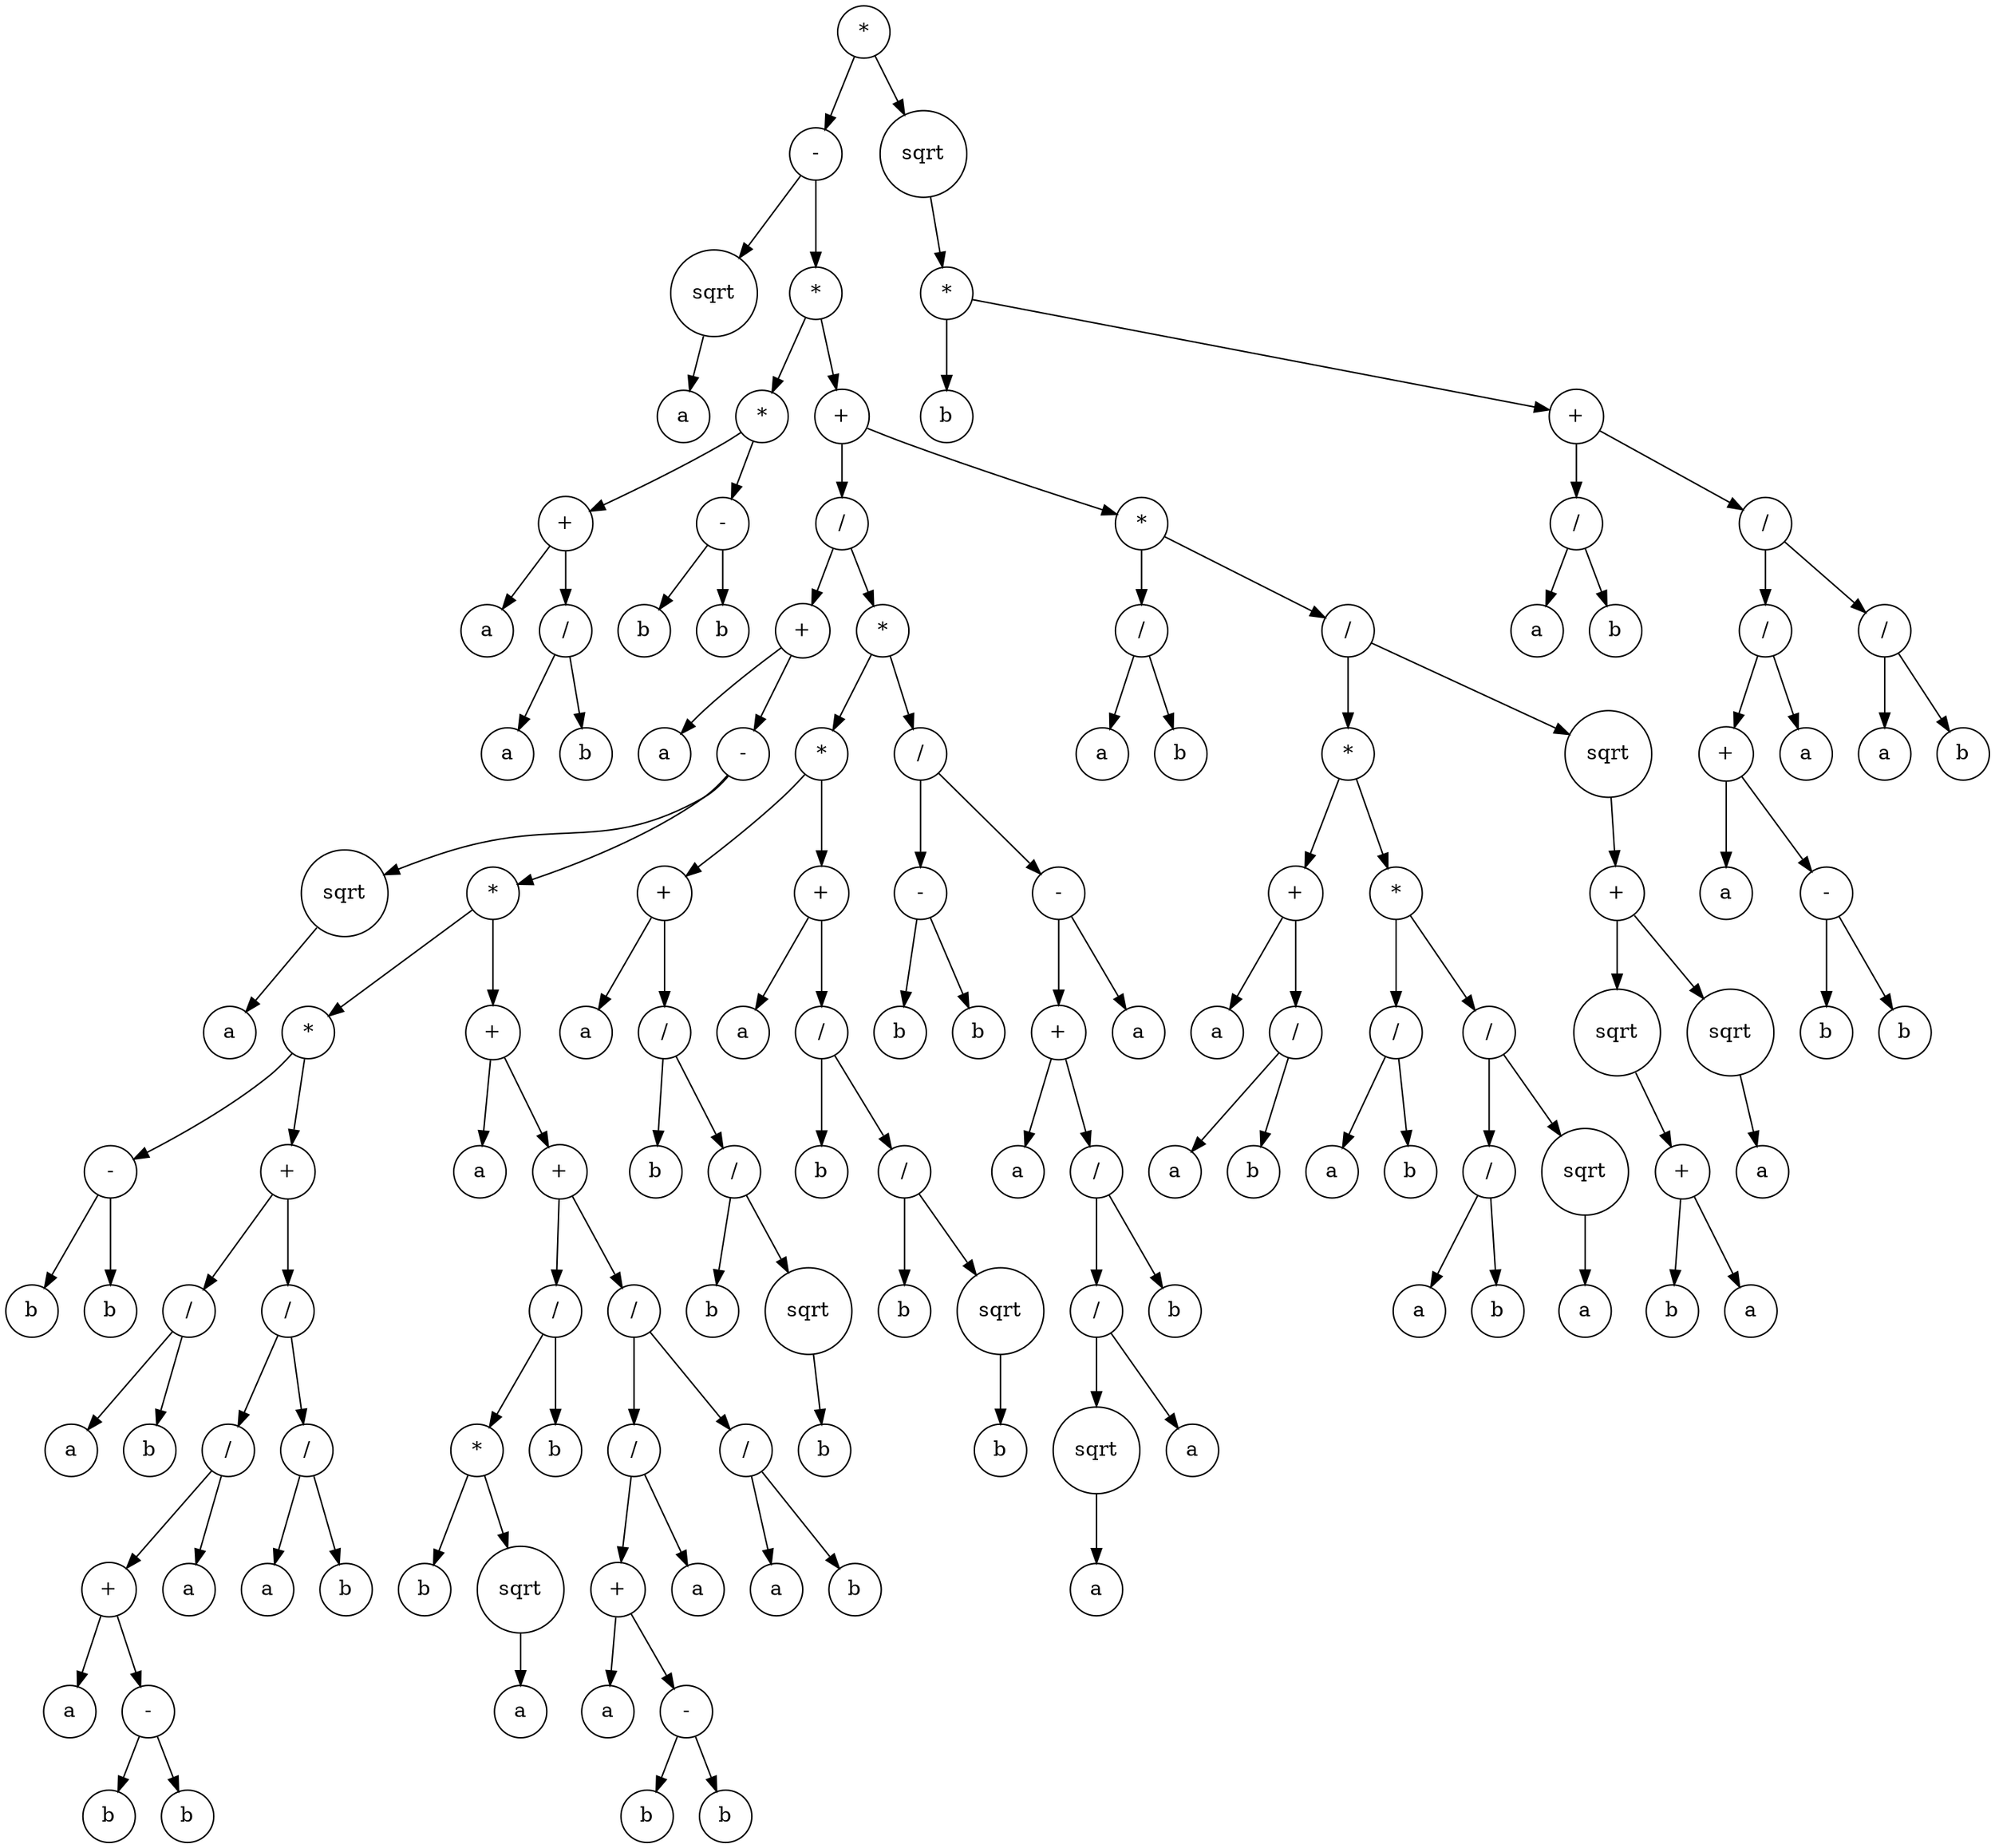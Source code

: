 digraph g {
graph [ordering=out];
node [shape=circle];
n[label = "*"];
n0[label = "-"];
n00[label = "sqrt"];
n000[label = "a"];
n00 -> n000;
n0 -> n00;
n01[label = "*"];
n010[label = "*"];
n0100[label = "+"];
n01000[label = "a"];
n0100 -> n01000;
n01001[label = "/"];
n010010[label = "a"];
n01001 -> n010010;
n010011[label = "b"];
n01001 -> n010011;
n0100 -> n01001;
n010 -> n0100;
n0101[label = "-"];
n01010[label = "b"];
n0101 -> n01010;
n01011[label = "b"];
n0101 -> n01011;
n010 -> n0101;
n01 -> n010;
n011[label = "+"];
n0110[label = "/"];
n01100[label = "+"];
n011000[label = "a"];
n01100 -> n011000;
n011001[label = "-"];
n0110010[label = "sqrt"];
n01100100[label = "a"];
n0110010 -> n01100100;
n011001 -> n0110010;
n0110011[label = "*"];
n01100110[label = "*"];
n011001100[label = "-"];
n0110011000[label = "b"];
n011001100 -> n0110011000;
n0110011001[label = "b"];
n011001100 -> n0110011001;
n01100110 -> n011001100;
n011001101[label = "+"];
n0110011010[label = "/"];
n01100110100[label = "a"];
n0110011010 -> n01100110100;
n01100110101[label = "b"];
n0110011010 -> n01100110101;
n011001101 -> n0110011010;
n0110011011[label = "/"];
n01100110110[label = "/"];
n011001101100[label = "+"];
n0110011011000[label = "a"];
n011001101100 -> n0110011011000;
n0110011011001[label = "-"];
n01100110110010[label = "b"];
n0110011011001 -> n01100110110010;
n01100110110011[label = "b"];
n0110011011001 -> n01100110110011;
n011001101100 -> n0110011011001;
n01100110110 -> n011001101100;
n011001101101[label = "a"];
n01100110110 -> n011001101101;
n0110011011 -> n01100110110;
n01100110111[label = "/"];
n011001101110[label = "a"];
n01100110111 -> n011001101110;
n011001101111[label = "b"];
n01100110111 -> n011001101111;
n0110011011 -> n01100110111;
n011001101 -> n0110011011;
n01100110 -> n011001101;
n0110011 -> n01100110;
n01100111[label = "+"];
n011001110[label = "a"];
n01100111 -> n011001110;
n011001111[label = "+"];
n0110011110[label = "/"];
n01100111100[label = "*"];
n011001111000[label = "b"];
n01100111100 -> n011001111000;
n011001111001[label = "sqrt"];
n0110011110010[label = "a"];
n011001111001 -> n0110011110010;
n01100111100 -> n011001111001;
n0110011110 -> n01100111100;
n01100111101[label = "b"];
n0110011110 -> n01100111101;
n011001111 -> n0110011110;
n0110011111[label = "/"];
n01100111110[label = "/"];
n011001111100[label = "+"];
n0110011111000[label = "a"];
n011001111100 -> n0110011111000;
n0110011111001[label = "-"];
n01100111110010[label = "b"];
n0110011111001 -> n01100111110010;
n01100111110011[label = "b"];
n0110011111001 -> n01100111110011;
n011001111100 -> n0110011111001;
n01100111110 -> n011001111100;
n011001111101[label = "a"];
n01100111110 -> n011001111101;
n0110011111 -> n01100111110;
n01100111111[label = "/"];
n011001111110[label = "a"];
n01100111111 -> n011001111110;
n011001111111[label = "b"];
n01100111111 -> n011001111111;
n0110011111 -> n01100111111;
n011001111 -> n0110011111;
n01100111 -> n011001111;
n0110011 -> n01100111;
n011001 -> n0110011;
n01100 -> n011001;
n0110 -> n01100;
n01101[label = "*"];
n011010[label = "*"];
n0110100[label = "+"];
n01101000[label = "a"];
n0110100 -> n01101000;
n01101001[label = "/"];
n011010010[label = "b"];
n01101001 -> n011010010;
n011010011[label = "/"];
n0110100110[label = "b"];
n011010011 -> n0110100110;
n0110100111[label = "sqrt"];
n01101001110[label = "b"];
n0110100111 -> n01101001110;
n011010011 -> n0110100111;
n01101001 -> n011010011;
n0110100 -> n01101001;
n011010 -> n0110100;
n0110101[label = "+"];
n01101010[label = "a"];
n0110101 -> n01101010;
n01101011[label = "/"];
n011010110[label = "b"];
n01101011 -> n011010110;
n011010111[label = "/"];
n0110101110[label = "b"];
n011010111 -> n0110101110;
n0110101111[label = "sqrt"];
n01101011110[label = "b"];
n0110101111 -> n01101011110;
n011010111 -> n0110101111;
n01101011 -> n011010111;
n0110101 -> n01101011;
n011010 -> n0110101;
n01101 -> n011010;
n011011[label = "/"];
n0110110[label = "-"];
n01101100[label = "b"];
n0110110 -> n01101100;
n01101101[label = "b"];
n0110110 -> n01101101;
n011011 -> n0110110;
n0110111[label = "-"];
n01101110[label = "+"];
n011011100[label = "a"];
n01101110 -> n011011100;
n011011101[label = "/"];
n0110111010[label = "/"];
n01101110100[label = "sqrt"];
n011011101000[label = "a"];
n01101110100 -> n011011101000;
n0110111010 -> n01101110100;
n01101110101[label = "a"];
n0110111010 -> n01101110101;
n011011101 -> n0110111010;
n0110111011[label = "b"];
n011011101 -> n0110111011;
n01101110 -> n011011101;
n0110111 -> n01101110;
n01101111[label = "a"];
n0110111 -> n01101111;
n011011 -> n0110111;
n01101 -> n011011;
n0110 -> n01101;
n011 -> n0110;
n0111[label = "*"];
n01110[label = "/"];
n011100[label = "a"];
n01110 -> n011100;
n011101[label = "b"];
n01110 -> n011101;
n0111 -> n01110;
n01111[label = "/"];
n011110[label = "*"];
n0111100[label = "+"];
n01111000[label = "a"];
n0111100 -> n01111000;
n01111001[label = "/"];
n011110010[label = "a"];
n01111001 -> n011110010;
n011110011[label = "b"];
n01111001 -> n011110011;
n0111100 -> n01111001;
n011110 -> n0111100;
n0111101[label = "*"];
n01111010[label = "/"];
n011110100[label = "a"];
n01111010 -> n011110100;
n011110101[label = "b"];
n01111010 -> n011110101;
n0111101 -> n01111010;
n01111011[label = "/"];
n011110110[label = "/"];
n0111101100[label = "a"];
n011110110 -> n0111101100;
n0111101101[label = "b"];
n011110110 -> n0111101101;
n01111011 -> n011110110;
n011110111[label = "sqrt"];
n0111101110[label = "a"];
n011110111 -> n0111101110;
n01111011 -> n011110111;
n0111101 -> n01111011;
n011110 -> n0111101;
n01111 -> n011110;
n011111[label = "sqrt"];
n0111110[label = "+"];
n01111100[label = "sqrt"];
n011111000[label = "+"];
n0111110000[label = "b"];
n011111000 -> n0111110000;
n0111110001[label = "a"];
n011111000 -> n0111110001;
n01111100 -> n011111000;
n0111110 -> n01111100;
n01111101[label = "sqrt"];
n011111010[label = "a"];
n01111101 -> n011111010;
n0111110 -> n01111101;
n011111 -> n0111110;
n01111 -> n011111;
n0111 -> n01111;
n011 -> n0111;
n01 -> n011;
n0 -> n01;
n -> n0;
n1[label = "sqrt"];
n10[label = "*"];
n100[label = "b"];
n10 -> n100;
n101[label = "+"];
n1010[label = "/"];
n10100[label = "a"];
n1010 -> n10100;
n10101[label = "b"];
n1010 -> n10101;
n101 -> n1010;
n1011[label = "/"];
n10110[label = "/"];
n101100[label = "+"];
n1011000[label = "a"];
n101100 -> n1011000;
n1011001[label = "-"];
n10110010[label = "b"];
n1011001 -> n10110010;
n10110011[label = "b"];
n1011001 -> n10110011;
n101100 -> n1011001;
n10110 -> n101100;
n101101[label = "a"];
n10110 -> n101101;
n1011 -> n10110;
n10111[label = "/"];
n101110[label = "a"];
n10111 -> n101110;
n101111[label = "b"];
n10111 -> n101111;
n1011 -> n10111;
n101 -> n1011;
n10 -> n101;
n1 -> n10;
n -> n1;
}
